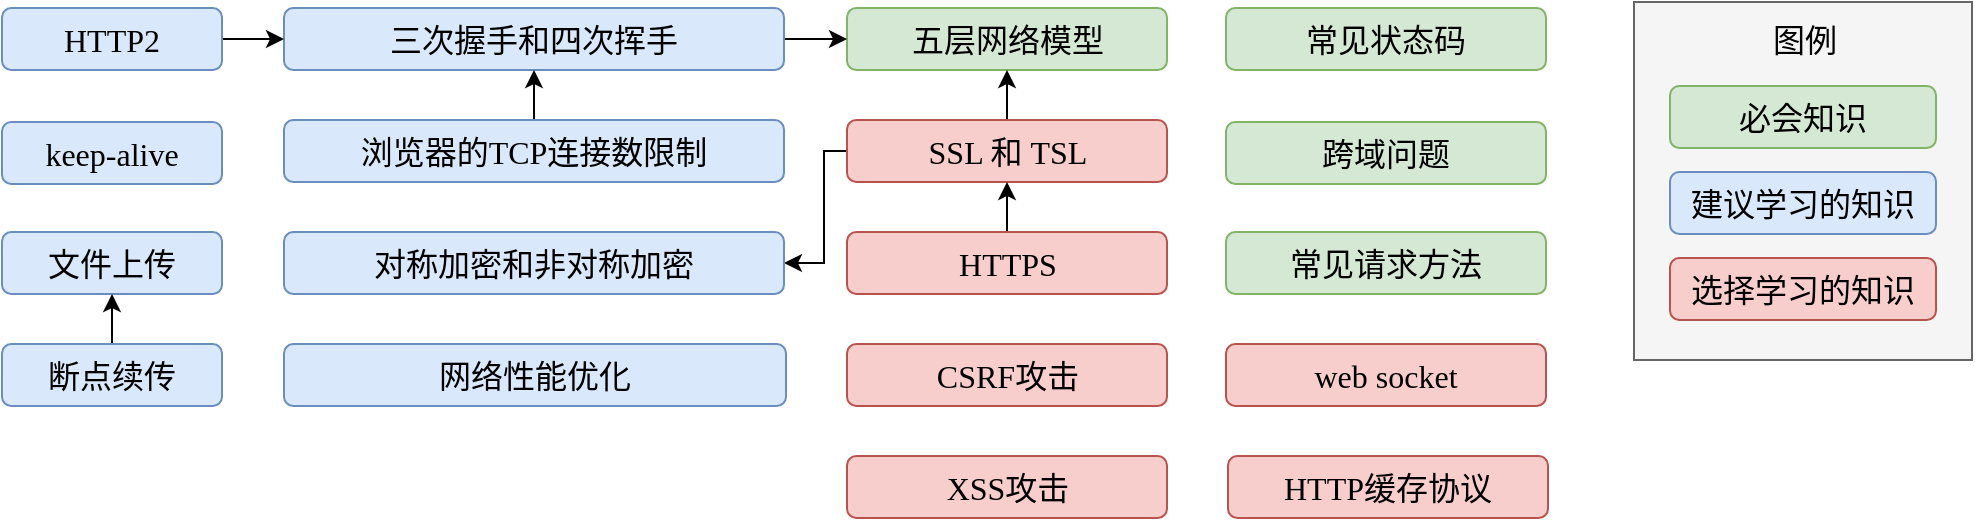 <mxfile>
    <diagram id="QFoU5hE6jV3CWI5dNyLY" name="第 1 页">
        <mxGraphModel dx="1206" dy="632" grid="0" gridSize="10" guides="1" tooltips="1" connect="1" arrows="1" fold="1" page="1" pageScale="1" pageWidth="1654" pageHeight="1169" math="0" shadow="0">
            <root>
                <mxCell id="0"/>
                <mxCell id="1" parent="0"/>
                <mxCell id="19" value="" style="group" parent="1" vertex="1" connectable="0">
                    <mxGeometry x="1398" y="116" width="169" height="179" as="geometry"/>
                </mxCell>
                <mxCell id="16" value="" style="rounded=0;whiteSpace=wrap;html=1;fontFamily=Roboto Mono;fontSize=16;fillColor=#f5f5f5;strokeColor=#666666;fontColor=#333333;" parent="19" vertex="1">
                    <mxGeometry width="169" height="179" as="geometry"/>
                </mxCell>
                <mxCell id="3" value="图例" style="text;html=1;align=center;verticalAlign=middle;resizable=0;points=[];autosize=1;strokeColor=none;fontSize=16;fontFamily=Roboto Mono;" parent="19" vertex="1">
                    <mxGeometry x="63.5" y="7" width="42" height="23" as="geometry"/>
                </mxCell>
                <mxCell id="4" value="必会知识" style="rounded=1;whiteSpace=wrap;html=1;fillColor=#d5e8d4;strokeColor=#82b366;fontSize=16;fontFamily=Roboto Mono;" parent="19" vertex="1">
                    <mxGeometry x="18" y="42" width="133" height="31" as="geometry"/>
                </mxCell>
                <mxCell id="5" value="建议学习的知识" style="rounded=1;whiteSpace=wrap;html=1;fillColor=#dae8fc;strokeColor=#6c8ebf;fontSize=16;fontFamily=Roboto Mono;" parent="19" vertex="1">
                    <mxGeometry x="18" y="85" width="133" height="31" as="geometry"/>
                </mxCell>
                <mxCell id="6" value="选择学习的知识" style="rounded=1;whiteSpace=wrap;html=1;fillColor=#f8cecc;strokeColor=#b85450;fontSize=16;fontFamily=Roboto Mono;" parent="19" vertex="1">
                    <mxGeometry x="18" y="128" width="133" height="31" as="geometry"/>
                </mxCell>
                <mxCell id="71" value="五层网络模型" style="rounded=1;whiteSpace=wrap;html=1;fillColor=#d5e8d4;strokeColor=#82b366;fontSize=16;fontFamily=Roboto Mono;" vertex="1" parent="1">
                    <mxGeometry x="1004.5" y="119" width="160" height="31" as="geometry"/>
                </mxCell>
                <mxCell id="75" style="edgeStyle=orthogonalEdgeStyle;rounded=0;orthogonalLoop=1;jettySize=auto;html=1;entryX=0;entryY=0.5;entryDx=0;entryDy=0;" edge="1" parent="1" source="73" target="71">
                    <mxGeometry relative="1" as="geometry"/>
                </mxCell>
                <mxCell id="73" value="三次握手和四次挥手" style="rounded=1;whiteSpace=wrap;html=1;fillColor=#dae8fc;strokeColor=#6c8ebf;fontSize=16;fontFamily=Roboto Mono;" vertex="1" parent="1">
                    <mxGeometry x="723" y="119" width="250" height="31" as="geometry"/>
                </mxCell>
                <mxCell id="77" style="edgeStyle=orthogonalEdgeStyle;rounded=0;orthogonalLoop=1;jettySize=auto;html=1;entryX=0.5;entryY=1;entryDx=0;entryDy=0;" edge="1" parent="1" source="76" target="73">
                    <mxGeometry relative="1" as="geometry"/>
                </mxCell>
                <mxCell id="76" value="浏览器的TCP连接数限制" style="rounded=1;whiteSpace=wrap;html=1;fillColor=#dae8fc;strokeColor=#6c8ebf;fontSize=16;fontFamily=Roboto Mono;" vertex="1" parent="1">
                    <mxGeometry x="723" y="175" width="250" height="31" as="geometry"/>
                </mxCell>
                <mxCell id="80" style="edgeStyle=orthogonalEdgeStyle;rounded=0;orthogonalLoop=1;jettySize=auto;html=1;entryX=0.5;entryY=1;entryDx=0;entryDy=0;" edge="1" parent="1" source="78" target="71">
                    <mxGeometry relative="1" as="geometry"/>
                </mxCell>
                <mxCell id="96" style="edgeStyle=orthogonalEdgeStyle;rounded=0;orthogonalLoop=1;jettySize=auto;html=1;entryX=1;entryY=0.5;entryDx=0;entryDy=0;" edge="1" parent="1" source="78" target="95">
                    <mxGeometry relative="1" as="geometry">
                        <Array as="points">
                            <mxPoint x="993" y="191"/>
                            <mxPoint x="993" y="247"/>
                        </Array>
                    </mxGeometry>
                </mxCell>
                <mxCell id="78" value="SSL 和 TSL" style="rounded=1;whiteSpace=wrap;html=1;fillColor=#f8cecc;strokeColor=#b85450;fontSize=16;fontFamily=Roboto Mono;" vertex="1" parent="1">
                    <mxGeometry x="1004.5" y="175" width="160" height="31" as="geometry"/>
                </mxCell>
                <mxCell id="81" style="edgeStyle=orthogonalEdgeStyle;rounded=0;orthogonalLoop=1;jettySize=auto;html=1;" edge="1" parent="1" source="79" target="78">
                    <mxGeometry relative="1" as="geometry"/>
                </mxCell>
                <mxCell id="79" value="HTTPS" style="rounded=1;whiteSpace=wrap;html=1;fillColor=#f8cecc;strokeColor=#b85450;fontSize=16;fontFamily=Roboto Mono;" vertex="1" parent="1">
                    <mxGeometry x="1004.5" y="231" width="160" height="31" as="geometry"/>
                </mxCell>
                <mxCell id="84" style="edgeStyle=orthogonalEdgeStyle;rounded=0;orthogonalLoop=1;jettySize=auto;html=1;" edge="1" parent="1" source="82" target="73">
                    <mxGeometry relative="1" as="geometry"/>
                </mxCell>
                <mxCell id="82" value="HTTP2" style="rounded=1;whiteSpace=wrap;html=1;fillColor=#dae8fc;strokeColor=#6c8ebf;fontSize=16;fontFamily=Roboto Mono;" vertex="1" parent="1">
                    <mxGeometry x="582" y="119" width="110" height="31" as="geometry"/>
                </mxCell>
                <mxCell id="85" value="常见状态码" style="rounded=1;whiteSpace=wrap;html=1;fillColor=#d5e8d4;strokeColor=#82b366;fontSize=16;fontFamily=Roboto Mono;" vertex="1" parent="1">
                    <mxGeometry x="1194" y="119" width="160" height="31" as="geometry"/>
                </mxCell>
                <mxCell id="90" value="跨域问题" style="rounded=1;whiteSpace=wrap;html=1;fillColor=#d5e8d4;strokeColor=#82b366;fontSize=16;fontFamily=Roboto Mono;" vertex="1" parent="1">
                    <mxGeometry x="1194" y="176" width="160" height="31" as="geometry"/>
                </mxCell>
                <mxCell id="91" value="常见请求方法" style="rounded=1;whiteSpace=wrap;html=1;fillColor=#d5e8d4;strokeColor=#82b366;fontSize=16;fontFamily=Roboto Mono;" vertex="1" parent="1">
                    <mxGeometry x="1194" y="231" width="160" height="31" as="geometry"/>
                </mxCell>
                <mxCell id="92" value="web socket" style="rounded=1;whiteSpace=wrap;html=1;fillColor=#f8cecc;strokeColor=#b85450;fontSize=16;fontFamily=Roboto Mono;" vertex="1" parent="1">
                    <mxGeometry x="1194" y="287" width="160" height="31" as="geometry"/>
                </mxCell>
                <mxCell id="93" value="XSS攻击" style="rounded=1;whiteSpace=wrap;html=1;fillColor=#f8cecc;strokeColor=#b85450;fontSize=16;fontFamily=Roboto Mono;" vertex="1" parent="1">
                    <mxGeometry x="1004.5" y="343" width="160" height="31" as="geometry"/>
                </mxCell>
                <mxCell id="94" value="CSRF攻击" style="rounded=1;whiteSpace=wrap;html=1;fillColor=#f8cecc;strokeColor=#b85450;fontSize=16;fontFamily=Roboto Mono;" vertex="1" parent="1">
                    <mxGeometry x="1004.5" y="287" width="160" height="31" as="geometry"/>
                </mxCell>
                <mxCell id="95" value="对称加密和非对称加密" style="rounded=1;whiteSpace=wrap;html=1;fillColor=#dae8fc;strokeColor=#6c8ebf;fontSize=16;fontFamily=Roboto Mono;" vertex="1" parent="1">
                    <mxGeometry x="723" y="231" width="250" height="31" as="geometry"/>
                </mxCell>
                <mxCell id="97" value="HTTP缓存协议" style="rounded=1;whiteSpace=wrap;html=1;fillColor=#f8cecc;strokeColor=#b85450;fontSize=16;fontFamily=Roboto Mono;" vertex="1" parent="1">
                    <mxGeometry x="1195" y="343" width="160" height="31" as="geometry"/>
                </mxCell>
                <mxCell id="98" value="keep-alive" style="rounded=1;whiteSpace=wrap;html=1;fillColor=#dae8fc;strokeColor=#6c8ebf;fontSize=16;fontFamily=Roboto Mono;" vertex="1" parent="1">
                    <mxGeometry x="582" y="176" width="110" height="31" as="geometry"/>
                </mxCell>
                <mxCell id="99" value="文件上传" style="rounded=1;whiteSpace=wrap;html=1;fillColor=#dae8fc;strokeColor=#6c8ebf;fontSize=16;fontFamily=Roboto Mono;" vertex="1" parent="1">
                    <mxGeometry x="582" y="231" width="110" height="31" as="geometry"/>
                </mxCell>
                <mxCell id="101" style="edgeStyle=orthogonalEdgeStyle;rounded=0;orthogonalLoop=1;jettySize=auto;html=1;entryX=0.5;entryY=1;entryDx=0;entryDy=0;" edge="1" parent="1" source="100" target="99">
                    <mxGeometry relative="1" as="geometry"/>
                </mxCell>
                <mxCell id="100" value="断点续传" style="rounded=1;whiteSpace=wrap;html=1;fillColor=#dae8fc;strokeColor=#6c8ebf;fontSize=16;fontFamily=Roboto Mono;" vertex="1" parent="1">
                    <mxGeometry x="582" y="287" width="110" height="31" as="geometry"/>
                </mxCell>
                <mxCell id="102" value="网络性能优化" style="rounded=1;whiteSpace=wrap;html=1;fillColor=#dae8fc;strokeColor=#6c8ebf;fontSize=16;fontFamily=Roboto Mono;" vertex="1" parent="1">
                    <mxGeometry x="723" y="287" width="251" height="31" as="geometry"/>
                </mxCell>
            </root>
        </mxGraphModel>
    </diagram>
</mxfile>